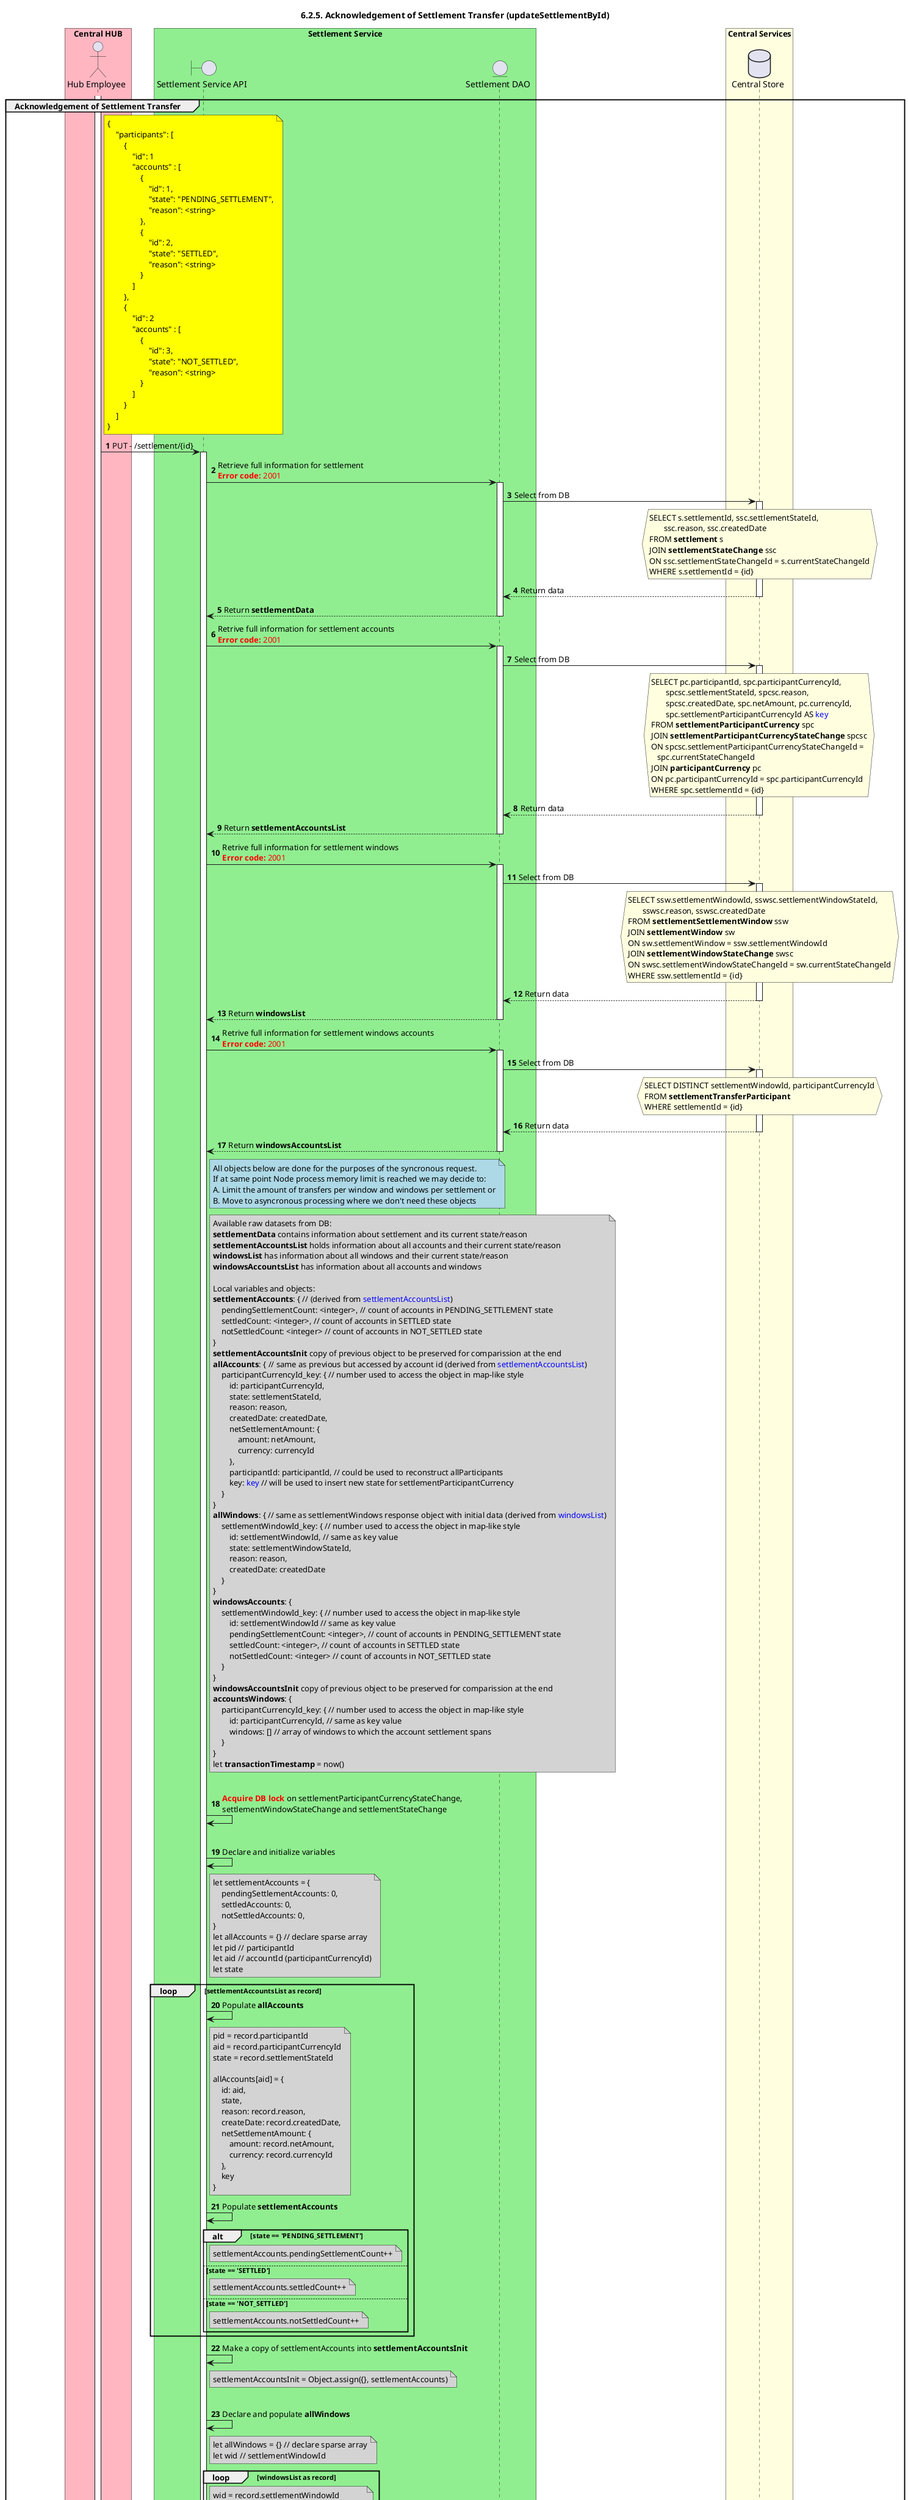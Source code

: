 @startuml
' declate title
title 6.2.5. Acknowledgement of Settlement Transfer (updateSettlementById)
autonumber

' declare actors
actor "Hub Employee" as OPERATOR
boundary "Settlement Service API" as SSAPI
entity "Settlement DAO" as SETTLE_DAO
database "Central Store" as DB

box "Central HUB" #lightpink
    participant OPERATOR
end box

box "Settlement Service" #lightgreen
    participant SSAPI
    participant SETTLE_DAO
end box

box "Central Services" #lightyellow
    participant DB
end box

' start flow
group Acknowledgement of Settlement Transfer
    activate OPERATOR
    note right of OPERATOR #yellow
        {
            "participants": [
                {
                    "id": 1
                    "accounts" : [
                        {
                            "id": 1,
                            "state": "PENDING_SETTLEMENT",
                            "reason": <string>
                        },
                        {
                            "id": 2,
                            "state": "SETTLED",
                            "reason": <string>
                        }
                    ]
                },
                {
                    "id": 2
                    "accounts" : [
                        {
                            "id": 3,
                            "state": "NOT_SETTLED",
                            "reason": <string>
                        }
                    ]
                }
            ]
        }
    end note

    OPERATOR -> SSAPI: PUT - /settlement/{id}
    activate SSAPI
    SSAPI -> SETTLE_DAO: Retrieve full information for settlement\n<color #FF0000><b>Error code:</b> 2001</color>
    activate SETTLE_DAO
    SETTLE_DAO -> DB: Select from DB
    activate DB
    hnote over DB #lightyellow
        SELECT s.settlementId, ssc.settlementStateId, 
               ssc.reason, ssc.createdDate
        FROM **settlement** s
        JOIN **settlementStateChange** ssc
        ON ssc.settlementStateChangeId = s.currentStateChangeId
        WHERE s.settlementId = {id}
    end hnote
    SETTLE_DAO <-- DB: Return data
    deactivate DB
    SSAPI <-- SETTLE_DAO: Return **settlementData**
    deactivate SETTLE_DAO

    SSAPI -> SETTLE_DAO: Retrive full information for settlement accounts\n<color #FF0000><b>Error code:</b> 2001</color>
    activate SETTLE_DAO
    SETTLE_DAO -> DB: Select from DB
    activate DB
    hnote over DB #lightyellow
        SELECT pc.participantId, spc.participantCurrencyId, 
               spcsc.settlementStateId, spcsc.reason,
               spcsc.createdDate, spc.netAmount, pc.currencyId, 
               spc.settlementParticipantCurrencyId AS <color #0000FF>key</color>
        FROM **settlementParticipantCurrency** spc
        JOIN **settlementParticipantCurrencyStateChange** spcsc
        ON spcsc.settlementParticipantCurrencyStateChangeId = 
           spc.currentStateChangeId
        JOIN **participantCurrency** pc
        ON pc.participantCurrencyId = spc.participantCurrencyId
        WHERE spc.settlementId = {id}
    end hnote
    SETTLE_DAO <-- DB: Return data
    deactivate DB
    SSAPI <-- SETTLE_DAO: Return **settlementAccountsList**
    deactivate SETTLE_DAO

    SSAPI -> SETTLE_DAO: Retrive full information for settlement windows\n<color #FF0000><b>Error code:</b> 2001</color>
    activate SETTLE_DAO
    SETTLE_DAO -> DB: Select from DB
    activate DB
    hnote over DB #lightyellow
        SELECT ssw.settlementWindowId, sswsc.settlementWindowStateId,
               sswsc.reason, sswsc.createdDate
        FROM **settlementSettlementWindow** ssw
        JOIN **settlementWindow** sw
        ON sw.settlementWindow = ssw.settlementWindowId
        JOIN **settlementWindowStateChange** swsc
        ON swsc.settlementWindowStateChangeId = sw.currentStateChangeId
        WHERE ssw.settlementId = {id}
    end hnote
    SETTLE_DAO <-- DB: Return data
    deactivate DB
    SSAPI <-- SETTLE_DAO: Return **windowsList**
    deactivate SETTLE_DAO

    SSAPI -> SETTLE_DAO: Retrive full information for settlement windows accounts\n<color #FF0000><b>Error code:</b> 2001</color>
    activate SETTLE_DAO
    SETTLE_DAO -> DB: Select from DB
    activate DB
    hnote over DB #lightyellow
        SELECT DISTINCT settlementWindowId, participantCurrencyId
        FROM **settlementTransferParticipant**
        WHERE settlementId = {id}
    end hnote
    SETTLE_DAO <-- DB: Return data
    deactivate DB
    SSAPI <-- SETTLE_DAO: Return **windowsAccountsList**
    deactivate SETTLE_DAO

    note right of SSAPI #lightblue
        All objects below are done for the purposes of the syncronous request.
        If at same point Node process memory limit is reached we may decide to:
        A. Limit the amount of transfers per window and windows per settlement or
        B. Move to asyncronous processing where we don't need these objects
    end note
    note right of SSAPI #lightgray
        Available raw datasets from DB:
        **settlementData** contains information about settlement and its current state/reason
        **settlementAccountsList** holds information about all accounts and their current state/reason
        **windowsList** has information about all windows and their current state/reason
        **windowsAccountsList** has information about all accounts and windows

        Local variables and objects:
        **settlementAccounts**: { // (derived from <color 0000FF>settlementAccountsList</color>)
            pendingSettlementCount: <integer>, // count of accounts in PENDING_SETTLEMENT state
            settledCount: <integer>, // count of accounts in SETTLED state
            notSettledCount: <integer> // count of accounts in NOT_SETTLED state
        }
        **settlementAccountsInit** copy of previous object to be preserved for comparission at the end
        ' **allParticipants**: { // same as participants response object with initial data & key (derived from <color 0000FF>settlementAccountsList</color>)
        '     participantId_key: { // number used to access the object in map-like style
        '         id: participantId,
        '         accounts: {
        '             participantCurrencyId_key: { // number used to access the object in map-like style
        '                 id: participantCurrencyId,
        '                 state: settlementStateId,
        '                 reason: reason,
        '                 createdDate: createdDate,
        '                 netSettlementAmount: {
        '                     amount: netAmount,
        '                     currency: currencyId
        '                 }
        '             }
        '         }
        '     }
        ' }
        **allAccounts**: { // same as previous but accessed by account id (derived from <color 0000FF>settlementAccountsList</color>)
            participantCurrencyId_key: { // number used to access the object in map-like style
                id: participantCurrencyId,
                state: settlementStateId,
                reason: reason,
                createdDate: createdDate,
                netSettlementAmount: {
                    amount: netAmount,
                    currency: currencyId
                },
                participantId: participantId, // could be used to reconstruct allParticipants
                key: <color 0000FF>key</color> // will be used to insert new state for settlementParticipantCurrency
            }
        }
        **allWindows**: { // same as settlementWindows response object with initial data (derived from <color 0000FF>windowsList</color>)
            settlementWindowId_key: { // number used to access the object in map-like style
                id: settlementWindowId, // same as key value
                state: settlementWindowStateId, 
                reason: reason, 
                createdDate: createdDate
            }
        }
        **windowsAccounts**: {
            settlementWindowId_key: { // number used to access the object in map-like style
                id: settlementWindowId // same as key value
                pendingSettlementCount: <integer>, // count of accounts in PENDING_SETTLEMENT state
                settledCount: <integer>, // count of accounts in SETTLED state
                notSettledCount: <integer> // count of accounts in NOT_SETTLED state
            }
        }
        **windowsAccountsInit** copy of previous object to be preserved for comparission at the end
        **accountsWindows**: {
            participantCurrencyId_key: { // number used to access the object in map-like style
                id: participantCurrencyId, // same as key value
                windows: [] // array of windows to which the account settlement spans
            }
        }
        let **transactionTimestamp** = now()
    end note
    |||
    SSAPI -> SSAPI: <color FF0000>**Acquire DB lock**</color> on settlementParticipantCurrencyStateChange,\nsettlementWindowStateChange and settlementStateChange
    |||
    SSAPI -> SSAPI: Declare and initialize variables
    note right of SSAPI #lightgray
        let settlementAccounts = {
            pendingSettlementAccounts: 0,
            settledAccounts: 0,
            notSettledAccounts: 0,
        }
        ' let allParticipants = {} // declare sparse array
        let allAccounts = {} // declare sparse array
        let pid // participantId
        let aid // accountId (participantCurrencyId)
        let state
    end note

    loop settlementAccountsList as record
        SSAPI -> SSAPI: Populate **allAccounts** 
        ' and **allParticipants**
        note right of SSAPI #lightgray
            pid = record.participantId
            aid = record.participantCurrencyId
            state = record.settlementStateId

            allAccounts[aid] = {
                id: aid,
                state,
                reason: record.reason,
                createDate: record.createdDate,
                netSettlementAmount: {
                    amount: record.netAmount,
                    currency: record.currencyId
                },
                key
            }
            ' allParticipants[pid] = allParticipants[pid] ? allParticipants[pid] : {id: pid, accounts: {}}
            ' allParticipants[pid].accounts[aid] = allAccounts[aid]
        end note

        SSAPI -> SSAPI: Populate **settlementAccounts**
        alt state == 'PENDING_SETTLEMENT'
            note right of SSAPI #lightgray
                settlementAccounts.pendingSettlementCount++
            end note
        else state == 'SETTLED'
            note right of SSAPI #lightgray
                settlementAccounts.settledCount++
            end note
        else state == 'NOT_SETTLED'
            note right of SSAPI #lightgray
                settlementAccounts.notSettledCount++
            end note
        end
    end
    SSAPI -> SSAPI: Make a copy of settlementAccounts into **settlementAccountsInit**
    note right of SSAPI #lightgray
        settlementAccountsInit = Object.assign({}, settlementAccounts)
    end note
    |||
    SSAPI -> SSAPI: Declare and populate **allWindows**
    note right of SSAPI #lightgray
        let allWindows = {} // declare sparse array
        let wid // settlementWindowId
    end note
    loop windowsList as record
        note right of SSAPI #lightgray
            wid = record.settlementWindowId
            state = record.settlementWindowStateId

            allWindows[wid] = {
                id: wid,
                state,
                reason: record.reason,
                createDate: record.createdDate
            }
        end note
    end 
    |||
    SSAPI -> SSAPI: Declare and populate **accountsWindows** and **windowsAccounts**
    note right of SSAPI #lightgray
        let accountsWindows = {} // declare sparse array
        let windowsAccounts = {} // declare sparse array
    end note
    loop windowsAccountsList as record
        note right of SSAPI #lightgray
            wid = record.settlementWindowId
            aid = record.participantCurrencyId
            state = allAccounts[aid]

            accountsWindows[aid] = accountsWindows[aid] ? accountsWindows[aid] : {
                id: aid,
                windows: []
            }
            accountsWindows[aid].windows.push(wid)

            windowsAccounts[wid] = windowsAccounts[wid] ? windowsAccounts[wid] : {
                id: wid, 
                pendingSettlementCount: 0,
                settledCount: 0,
                notSettledCount: 0
            }
        end note
        alt state == 'PENDING_SETTLEMENT'
            note right of SSAPI #lightgray
                windowsAccounts[wid].pendingSettlementCount++
            end note
        else state == 'SETTLED'
            note right of SSAPI #lightgray
                windowsAccounts[wid].settledCount++
            end note
        else state == 'NOT_SETTLED'
            note right of SSAPI #lightgray
                windowsAccounts[wid].notSettledCount++
            end note
        end
    end
    SSAPI -> SSAPI: Make a copy of windowsAccounts into **windowsAccountsInit**
    note right of SSAPI #lightgray
        windowsAccountsInit = Object.assign({}, windowsAccounts)
    end note 
    |||
    note right of SSAPI #lightgray
        Available objects after the setup:
        **settlementAccounts** is used for tracing settlement state and state transition allowance
        ' **allParticipants** is used for tracing participant/account state and state transition
        **allAccounts** is helper object, same as previous, providing direct access to account by id
        **allWindows** has window information for all windows in the settlement
        **windowsAccounts** is used for tracing settlement window state and state transition allowance
        **accountsWindows** is helper object to show the list of windows to which settlement account spans

        Now we are ready to process the **payload**:
        **participants** = [] // part of the response object that lists the affected participants and respective accounts
        **affectedWindows** = [] // array of the affected windows
        **settlementParticipantCurrencyStateChange** = [] // array to collect inserts to the table
        **processedAccounts** = [] // array to log processed accounts and restrict subsequent processing
        let **pi** // declare participant index
        let **ai** // declare account index
        let **participant** -- declare pointer to current participant in the //response object//
        let **participantPayload** -- declare pointer to current participant in the //payload object//
        let **accountPayload** -- declare pointer to current account in the //payload object//
    end note
    |||
    loop let p IN payload.participants
        SSAPI -> SSAPI: Loop payload for each **participantPayload**
        note right of SSAPI #lightgray
            participantPayload = payload.participants[p]
            participants.push({id: participantPayload.id, accounts: []})
            pi = participants.length - 1
            participant = participants[pi]
        end note

        loop let a IN participantPayload.accounts
            SSAPI -> SSAPI: Loop payload for each **accountPayload**
            note right of SSAPI #lightgray
                accountPayload = participantPayload.accounts[a]
            end note
            alt allAccounts[accountPayload.id] == undefined
                SSAPI -> SSAPI: If the account doesn't match the settlement
                note right of SSAPI #lightgray
                    participant.accounts.push({
                        id: accountPayload.id,
                        errorInformation: {
                            errorCode: <integer>,
                            errorDescription: 'Account not found'
                        }
                    })
                end note
            else processedAccounts.indexOf(accountPayload.id) > -1
                SSAPI -> SSAPI: If the account has been previosly processed (duplicated in the payload)
                note right of SSAPI #lightgray
                    participant.accounts.push({
                        id: accountPayload.id,
                        state: allAccounts[accountPayload.id].state,
                        reason: allAccounts[accountPayload.id].reason,
                        createdDate: allAccounts[accountPayload.id].createdDate,
                        netSettlementAmount: allAccounts[accountPayload.id].netSettlementAmount
                        errorInformation: {
                            errorCode: <integer>,
                            errorDescription: 'Account already processed once'
                        }
                    })
                end note
            else allAccounts[account.id].state == accountPayload.state // allowed
                SSAPI -> SSAPI: All same-state reason insert is allowed (state preserved)
                note right of SSAPI #lightgray
                    processedAccounts.push(accountPayload.id)
                    participant.accounts.push({
                        id: accountPayload.id,
                        state: accountPayload.state,
                        reason: accountPayload.reason,
                        createdDate: transactionTimestamp,
                        netSettlementAmount: allAccounts[accountPayload.id].netSettlementAmount
                    })
                    settlementParticipantCurrencyStateChange.push({
                        settlementParticipantCurrencyId: allAccounts[accountPayload.id].key,
                        settlementStateId: accountPayload.state,
                        reason: accountPayload.reason
                    })
                    allAccounts[accountPayload.id].reason = accountPayload.reason
                    allAccounts[accountPayload.id].createdDate = currentTimestamp
                    ' allParticipants[participantPayload.id].accounts[accountPayload.id].reason = accountPayload.reason
                    ' allParticipants[participantPayload.id].accounts[accountPayload.id].createdDate = currentTimestamp
                end note
            else allAccounts[account.id].state == 'PENDING_SETTLEMENT' && accountPayload.state == 'SETTLED' // allowed
                SSAPI -> SSAPI: True settlement acknowledgement
                note right of SSAPI #lightgray
                    processedAccounts.push(accountPayload.id)
                    participant.accounts.push({
                        id: accountPayload.id,
                        state: accountPayload.state,
                        reason: accountPayload.reason,
                        createdDate: transactionTimestamp,
                        netSettlementAmount: allAccounts[accountPayload.id].netSettlementAmount
                    })
                    settlementParticipantCurrencyStateChange.push({
                        settlementParticipantCurrencyId: allAccounts[accountPayload.id].key,
                        settlementStateId: accountPayload.state,
                        reason: accountPayload.reason
                    })
                    settlementAccounts.pendingSettlementCount--
                    settlementAccounts.settledCount++
                    allAccounts[accountPayload.id].state = accountPayload.state
                    allAccounts[accountPayload.id].reason = accountPayload.reason
                    allAccounts[accountPayload.id].createdDate = currentTimestamp
                    ' allParticipants[participantPayload.id].accounts[accountPayload.id].state = accountPayload.state
                    ' allParticipants[participantPayload.id].accounts[accountPayload.id].reason = accountPayload.reason
                    ' allParticipants[participantPayload.id].accounts[accountPayload.id].createdDate = currentTimestamp
                    let settlementWindowId
                end note
                loop let aw IN accountsWindows[accountPayload.id].windows
                    note right of SSAPI #lightgray
                        settlementWindowId = accountsWindows[accountPayload.id].windows[aw]
                        windowsAccounts[settlementWindowId].pendingSettlementCount--
                        windowsAccounts[settlementWindowId].settledCount++

                        if (affectedWindows.indexOf(settlementWindowId) < 0) {
                            affectedWindows.push(settlementWindowId)
                        }
                    end note
                end
            else
                SSAPI -> SSAPI: All other state transitions are not permitted
                note right of SSAPI #lightgray
                    participant.accounts.push({
                        id: accountPayload.id,
                        state: allAccounts[accountPayload.id].state,
                        reason: allAccounts[accountPayload.id].reason,
                        createdDate: allAccounts[accountPayload.id].createdDate,
                        netSettlementAmount: allAccounts[accountPayload.id].netSettlementAmount
                        errorInformation: {
                            errorCode: <integer>,
                            errorDescription: 'State change not allowed'
                        }
                    })
                end note
            end
        end
    end
    group <color #blue>DB TRANSACTION</color>
        group Bulk insert settlementParticipantCurrencyStateChange
            SSAPI -> SETTLE_DAO: Change settlement participant currency states\n<color #FF0000><b>Error code:</b> 2001</color>
            activate SETTLE_DAO
            SETTLE_DAO -> DB: Insert settlementParticipantCurrencyStateChange
            activate DB
            hnote over DB #lightyellow
                settlementParticipantCurrencyStateChange
            end hnote
            SETTLE_DAO <-- DB: Return **settlementParticipantCurrencyStateChangeIdList**
            deactivate DB

            SETTLE_DAO -> SETTLE_DAO: Merge settlementParticipantCurrencyStateChangeIdList\nto settlementParticipantCurrencyIdList in order to\nissue the following update in one knex command

            SETTLE_DAO -> DB: Update pointers to current state change ids
            activate DB
            hnote over DB #lightyellow
                UPDATE **settlementParticipantCurrency**
                SET currentStateChangeId = 
                    {settlementParticipantCurrencyStateChangeIdList}
                WHERE settlementParticipantCurrencyId =
                      {settlementParticipantCurrencyStateChange
                      .settlementParticipantCurrencyIdList}
            end hnote
            deactivate DB

            deactivate SETTLE_DAO
        end
        group Prepare and insert settlementWindowStateChange
            note right of SSAPI #lightgray
                let settlementWindowStateChange = []
                let settlementWindows = [] // response object
                let windowAccountsInit
                let windowAccounts
                let windowState
            end note

            loop let aw IN affectedWindows
                note right of SSAPI #lightgray
                    windowAccountsInit = windowAccountsInit[affectedWindows[aw]]
                    windowAccounts = windowsAccounts[affectedWindows[aw]]
                end note
                opt windowAccounts.pendingSettlementCount != windowAccountsInit.pendingSettlementCount\n|| windowAccounts.settledCount != windowAccountsInit.settledCount
                    opt windowAccounts.pendingSettlementCount == 0\n&& windowAccounts.notSettledCount == 0\n&& windowAccounts.settledCound > 0
                        note right of SSAPI #lightgray
                            allWindows[affectedWindows[aw]].state = 'SETTLED'
                            allWindows[affectedWindows[aw]].reason = 'All setlement accounts are settled'
                            allWindows[affectedWindows[aw]].createdDate = currentTimestamp
                            settlementWindowStateChange.push(allWindows[affectedWindows[aw]])
                        end note
                    end
                    note right of SSAPI #lightgray
                        settlementWindows.push(allWindows[affectedWindows[aw]])
                    end note
                end
            end

            SSAPI -> SETTLE_DAO: Change settlement windows states\n<color #FF0000><b>Error code:</b> 2001</color>
            activate SETTLE_DAO
            SETTLE_DAO -> DB: Insert settlementWindowStateChange
            activate DB
            hnote over DB #lightyellow
                settlementWindowStateChange
            end hnote
            SETTLE_DAO <-- DB: Return **settlementWindowStateChangeIdList**
            deactivate DB

            SETTLE_DAO -> SETTLE_DAO: Merge ids to prepare for single update command

            SETTLE_DAO -> DB: Update pointers to current state change ids
            activate DB
            hnote over DB #lightyellow
                UPDATE **settlementWindow**.currentStateChangeIds
            end hnote
            deactivate DB

            deactivate SETTLE_DAO
        end

        group Prepare and insert settlementStateChange
            opt settlementAccounts.settledCount != settlementAccountsInit.settledCount\n&& settlementAccounts.pendingSettlementCount == 0\n&& settlementAccounts.notSettledCount == 0
                note right of SSAPI #lightgray
                    settlementData.state = 'SETTLED'
                    settlementData.reason = 'All setlement accounts are settled'
                    settlementData.createdDate = currentTimestamp
                    settlementStateChange.push(settlementData)
                end note

                SSAPI -> SETTLE_DAO: Change settlement state\n<color #FF0000><b>Error code:</b> 2001</color>
                activate SETTLE_DAO
                SETTLE_DAO -> DB: Insert settlementStateChange
                activate DB
                hnote over DB #lightyellow
                    settlementStateChange
                end hnote
                SETTLE_DAO <-- DB: Return **settlementStateChangeId**
                deactivate DB

                SETTLE_DAO -> DB: Update pointer to current state change id
                activate DB
                hnote over DB #lightyellow
                    UPDATE **settlement**.currentStateChangeId
                end hnote
                deactivate DB
            end
        end
    end
    SSAPI -> SSAPI: <color FF0000>**Release DB lock**</color> on settlementParticipantCurrencyStateChange,\nsettlementWindowStateChange and settlementStateChange

    note left of SSAPI #lightgray
        Samples:
        "**settlementWindows**": [
            {
                "id": <integer>,
                "state": <enum>,
                "reason": <string>,
                "createdDate": <date>
            }
        ]
        "**participants**": [
            {
                "id": <integer>,
                "accounts": [
                    {
                        "id": <integer>,
                        "state": "SETTLED",
                        "reason": <string>,
                        "createdDate": <date>,
                        "netSettlementAmount": {
                            "amount": <decimal>,
                            "currency": <enum>
                        }
                    },
                    {
                        "id": <integer>,
                        "state": "PENDING_SETTLEMENT",
                        "reason": <string>,
                        "createdDate": <date>,
                        "netSettlementAmount": {
                            "amount": <decimal>,
                            "currency": <enum>
                        },
                        "errorInformation": {
                            "errorCode": <integer>,
                            "errorDescription": <string>
                        }
                    }
                ]
            }
        ]
    end note

    note left of SSAPI #lightyellow
        [
          {
            "id": {id},
            "state": settlementData.state,
            "createdDate": settlementData.createdDate,
            "settlementWindows": settlementWindows,
            "participants": participants
          }
        ]
    end note

    SSAPI -> OPERATOR: Return response
    deactivate SSAPI
end
@enduml
